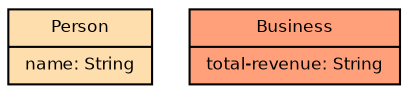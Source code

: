 digraph G {
  fontname = "Bitstream Vera Sans"
  fontsize = 8
  dpi = 300

  node [
    fontname = "Bitstream Vera Sans"
    fontsize = 8
    shape = "record"
  ]

  edge [
    fontname = "Bitstream Vera Sans"
    fontsize = 8
    arrowhead = "open"
    labelangle = 45
    labeldistance = 1.1
  ]
Person [label="{Person|name: String\l}";fillcolor=navajowhite1;style=filled;]
Business [label="{Business|total-revenue: String\l}";fillcolor=lightsalmon;style=filled;]

}